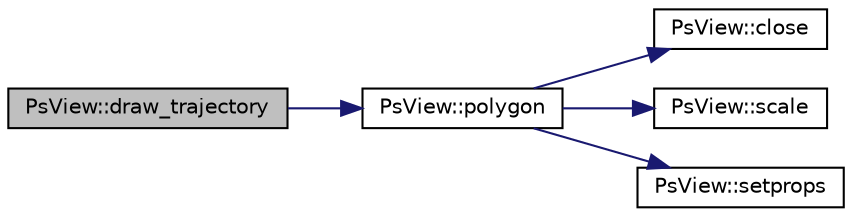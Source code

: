 digraph "PsView::draw_trajectory"
{
 // LATEX_PDF_SIZE
  edge [fontname="Helvetica",fontsize="10",labelfontname="Helvetica",labelfontsize="10"];
  node [fontname="Helvetica",fontsize="10",shape=record];
  rankdir="LR";
  Node1 [label="PsView::draw_trajectory",height=0.2,width=0.4,color="black", fillcolor="grey75", style="filled", fontcolor="black",tooltip=" "];
  Node1 -> Node2 [color="midnightblue",fontsize="10",style="solid",fontname="Helvetica"];
  Node2 [label="PsView::polygon",height=0.2,width=0.4,color="black", fillcolor="white", style="filled",URL="$d4/db7/class_ps_view.html#a1477cc980d9d2d7ae384e051023f5aff",tooltip=" "];
  Node2 -> Node3 [color="midnightblue",fontsize="10",style="solid",fontname="Helvetica"];
  Node3 [label="PsView::close",height=0.2,width=0.4,color="black", fillcolor="white", style="filled",URL="$d4/db7/class_ps_view.html#a2a49161897a2571c15f9bf893d2c2524",tooltip=" "];
  Node2 -> Node4 [color="midnightblue",fontsize="10",style="solid",fontname="Helvetica"];
  Node4 [label="PsView::scale",height=0.2,width=0.4,color="black", fillcolor="white", style="filled",URL="$d4/db7/class_ps_view.html#a1522bef45bf5601fd6a65b39b40fe934",tooltip=" "];
  Node2 -> Node5 [color="midnightblue",fontsize="10",style="solid",fontname="Helvetica"];
  Node5 [label="PsView::setprops",height=0.2,width=0.4,color="black", fillcolor="white", style="filled",URL="$d4/db7/class_ps_view.html#a19dbc7e564bf2e9ed2f167e7c2a04a0f",tooltip=" "];
}

